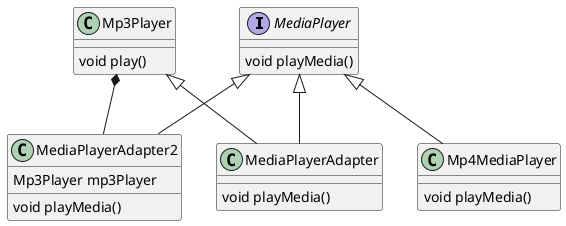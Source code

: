 @startuml
'https://plantuml.com/class-diagram

interface MediaPlayer{
void playMedia()
}
class MediaPlayerAdapter{
void playMedia()
}
class MediaPlayerAdapter2{
    Mp3Player mp3Player
    void playMedia()
}
class Mp3Player{
void play()
}
class Mp4MediaPlayer{
void playMedia()
}

MediaPlayer <|-- Mp4MediaPlayer
MediaPlayer <|-- MediaPlayerAdapter
Mp3Player <|-- MediaPlayerAdapter
Mp3Player *-- MediaPlayerAdapter2
MediaPlayer <|-- MediaPlayerAdapter2

@enduml